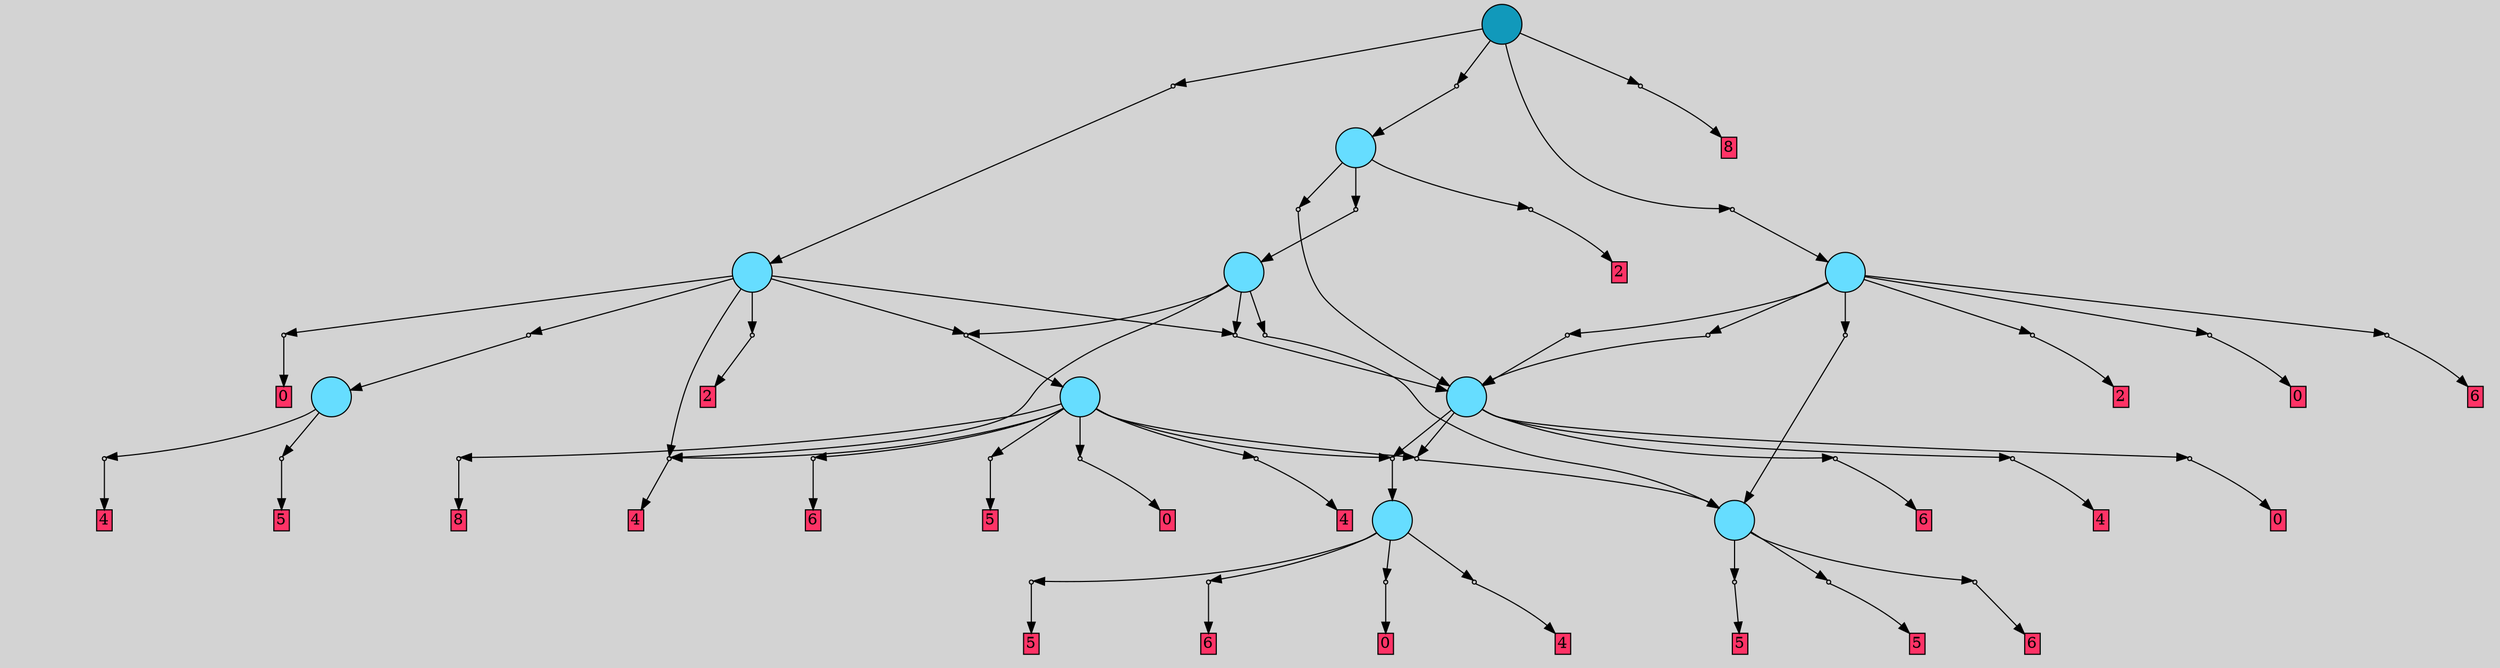 // File exported with GEGELATI v1.3.1
// On the 2024-04-12 16:06:50
// With the File::TPGGraphDotExporter
digraph{
	graph[pad = "0.212, 0.055" bgcolor = lightgray]
	node[shape=circle style = filled label = ""]
		T0 [fillcolor="#66ddff"]
		T1 [fillcolor="#66ddff"]
		T2 [fillcolor="#66ddff"]
		T3 [fillcolor="#66ddff"]
		T4 [fillcolor="#66ddff"]
		T5 [fillcolor="#66ddff"]
		T6 [fillcolor="#66ddff"]
		T7 [fillcolor="#66ddff"]
		T8 [fillcolor="#66ddff"]
		T9 [fillcolor="#1199bb"]
		P0 [fillcolor="#cccccc" shape=point] //
		I0 [shape=box style=invis label=""]
		P0 -> I0[style=invis]
		A0 [fillcolor="#ff3366" shape=box margin=0.03 width=0 height=0 label="4"]
		T0 -> P0 -> A0
		P1 [fillcolor="#cccccc" shape=point] //
		I1 [shape=box style=invis label="0|0&3|1#1|1&#92;n"]
		P1 -> I1[style=invis]
		A1 [fillcolor="#ff3366" shape=box margin=0.03 width=0 height=0 label="5"]
		T0 -> P1 -> A1
		P2 [fillcolor="#cccccc" shape=point] //
		I2 [shape=box style=invis label="0|0&3|1#1|1&#92;n"]
		P2 -> I2[style=invis]
		A2 [fillcolor="#ff3366" shape=box margin=0.03 width=0 height=0 label="5"]
		T1 -> P2 -> A2
		P3 [fillcolor="#cccccc" shape=point] //
		I3 [shape=box style=invis label="0|0&3|2#1|1&#92;n"]
		P3 -> I3[style=invis]
		A3 [fillcolor="#ff3366" shape=box margin=0.03 width=0 height=0 label="5"]
		T1 -> P3 -> A3
		P4 [fillcolor="#cccccc" shape=point] //
		I4 [shape=box style=invis label=""]
		P4 -> I4[style=invis]
		A4 [fillcolor="#ff3366" shape=box margin=0.03 width=0 height=0 label="6"]
		T1 -> P4 -> A4
		P5 [fillcolor="#cccccc" shape=point] //
		I5 [shape=box style=invis label="1|0&3|2#1|2&#92;n"]
		P5 -> I5[style=invis]
		A5 [fillcolor="#ff3366" shape=box margin=0.03 width=0 height=0 label="5"]
		T2 -> P5 -> A5
		P6 [fillcolor="#cccccc" shape=point] //
		I6 [shape=box style=invis label="6|0&3|7#4|0&#92;n"]
		P6 -> I6[style=invis]
		A6 [fillcolor="#ff3366" shape=box margin=0.03 width=0 height=0 label="6"]
		T2 -> P6 -> A6
		P7 [fillcolor="#cccccc" shape=point] //
		I7 [shape=box style=invis label="4|0&1|1#2|2&#92;n"]
		P7 -> I7[style=invis]
		A7 [fillcolor="#ff3366" shape=box margin=0.03 width=0 height=0 label="0"]
		T2 -> P7 -> A7
		P8 [fillcolor="#cccccc" shape=point] //
		I8 [shape=box style=invis label="0|0&1|6#1|1&#92;n"]
		P8 -> I8[style=invis]
		A8 [fillcolor="#ff3366" shape=box margin=0.03 width=0 height=0 label="4"]
		T2 -> P8 -> A8
		P9 [fillcolor="#cccccc" shape=point] //
		I9 [shape=box style=invis label="4|0&1|1#0|2&#92;n"]
		P9 -> I9[style=invis]
		A9 [fillcolor="#ff3366" shape=box margin=0.03 width=0 height=0 label="0"]
		T3 -> P9 -> A9
		P10 [fillcolor="#cccccc" shape=point] //
		I10 [shape=box style=invis label="7|0&3|2#3|4&#92;n"]
		P10 -> I10[style=invis]
		T3 -> P10 -> T2
		P11 [fillcolor="#cccccc" shape=point] //
		I11 [shape=box style=invis label="2|0&2|1#3|0&#92;n"]
		P11 -> I11[style=invis]
		A10 [fillcolor="#ff3366" shape=box margin=0.03 width=0 height=0 label="4"]
		T3 -> P11 -> A10
		P12 [fillcolor="#cccccc" shape=point] //
		I12 [shape=box style=invis label="4|0&2|0#1|3&#92;n"]
		P12 -> I12[style=invis]
		T3 -> P12 -> T1
		P13 [fillcolor="#cccccc" shape=point] //
		I13 [shape=box style=invis label="7|0&3|5#3|5&#92;n"]
		P13 -> I13[style=invis]
		A11 [fillcolor="#ff3366" shape=box margin=0.03 width=0 height=0 label="6"]
		T3 -> P13 -> A11
		P14 [fillcolor="#cccccc" shape=point] //
		I14 [shape=box style=invis label="2|0&1|1#3|0&#92;n"]
		P14 -> I14[style=invis]
		A12 [fillcolor="#ff3366" shape=box margin=0.03 width=0 height=0 label="4"]
		T4 -> P14 -> A12
		P15 [fillcolor="#cccccc" shape=point] //
		I15 [shape=box style=invis label="7|0&3|5#3|5&#92;n"]
		P15 -> I15[style=invis]
		A13 [fillcolor="#ff3366" shape=box margin=0.03 width=0 height=0 label="6"]
		T4 -> P15 -> A13
		T4 -> P12
		T4 -> P10
		P16 [fillcolor="#cccccc" shape=point] //
		I16 [shape=box style=invis label="3|0&1|2#3|1&#92;n"]
		P16 -> I16[style=invis]
		A14 [fillcolor="#ff3366" shape=box margin=0.03 width=0 height=0 label="5"]
		T4 -> P16 -> A14
		P17 [fillcolor="#cccccc" shape=point] //
		I17 [shape=box style=invis label="2|0&1|6#3|4&#92;n"]
		P17 -> I17[style=invis]
		A15 [fillcolor="#ff3366" shape=box margin=0.03 width=0 height=0 label="0"]
		T4 -> P17 -> A15
		P18 [fillcolor="#cccccc" shape=point] //
		I18 [shape=box style=invis label="2|0&2|1#3|0&#92;n"]
		P18 -> I18[style=invis]
		A16 [fillcolor="#ff3366" shape=box margin=0.03 width=0 height=0 label="4"]
		T4 -> P18 -> A16
		P19 [fillcolor="#cccccc" shape=point] //
		I19 [shape=box style=invis label="1|0&3|1#3|0&#92;n"]
		P19 -> I19[style=invis]
		A17 [fillcolor="#ff3366" shape=box margin=0.03 width=0 height=0 label="8"]
		T4 -> P19 -> A17
		T5 -> P14
		P20 [fillcolor="#cccccc" shape=point] //
		I20 [shape=box style=invis label="3|0&3|2#0|2&#92;n"]
		P20 -> I20[style=invis]
		A18 [fillcolor="#ff3366" shape=box margin=0.03 width=0 height=0 label="2"]
		T5 -> P20 -> A18
		P21 [fillcolor="#cccccc" shape=point] //
		I21 [shape=box style=invis label="0|0&2|0#2|2&#92;n"]
		P21 -> I21[style=invis]
		T5 -> P21 -> T0
		P22 [fillcolor="#cccccc" shape=point] //
		I22 [shape=box style=invis label="2|0&1|6#3|4&#92;n"]
		P22 -> I22[style=invis]
		A19 [fillcolor="#ff3366" shape=box margin=0.03 width=0 height=0 label="0"]
		T5 -> P22 -> A19
		P23 [fillcolor="#cccccc" shape=point] //
		I23 [shape=box style=invis label="7|0&0|5#3|5&#92;n"]
		P23 -> I23[style=invis]
		T5 -> P23 -> T3
		P24 [fillcolor="#cccccc" shape=point] //
		I24 [shape=box style=invis label="1|0&2|2#1|2&#92;n"]
		P24 -> I24[style=invis]
		T5 -> P24 -> T4
		T6 -> P14
		T6 -> P23
		P25 [fillcolor="#cccccc" shape=point] //
		I25 [shape=box style=invis label="2|0&4|1#3|4&#92;n"]
		P25 -> I25[style=invis]
		T6 -> P25 -> T1
		T6 -> P24
		P26 [fillcolor="#cccccc" shape=point] //
		I26 [shape=box style=invis label="3|0&3|2#0|2&#92;n"]
		P26 -> I26[style=invis]
		A20 [fillcolor="#ff3366" shape=box margin=0.03 width=0 height=0 label="2"]
		T7 -> P26 -> A20
		P27 [fillcolor="#cccccc" shape=point] //
		I27 [shape=box style=invis label="7|0&4|5#4|3&#92;n"]
		P27 -> I27[style=invis]
		T7 -> P27 -> T6
		P28 [fillcolor="#cccccc" shape=point] //
		I28 [shape=box style=invis label="3|4&1|6#3|6&#92;n6|0&0|4#1|1&#92;n"]
		P28 -> I28[style=invis]
		T7 -> P28 -> T3
		P29 [fillcolor="#cccccc" shape=point] //
		I29 [shape=box style=invis label="2|0&4|1#3|4&#92;n"]
		P29 -> I29[style=invis]
		T8 -> P29 -> T1
		P30 [fillcolor="#cccccc" shape=point] //
		I30 [shape=box style=invis label="3|0&3|2#0|2&#92;n"]
		P30 -> I30[style=invis]
		A21 [fillcolor="#ff3366" shape=box margin=0.03 width=0 height=0 label="2"]
		T8 -> P30 -> A21
		P31 [fillcolor="#cccccc" shape=point] //
		I31 [shape=box style=invis label="4|0&4|3#3|2&#92;n"]
		P31 -> I31[style=invis]
		T8 -> P31 -> T3
		P32 [fillcolor="#cccccc" shape=point] //
		I32 [shape=box style=invis label="2|0&1|6#3|4&#92;n"]
		P32 -> I32[style=invis]
		A22 [fillcolor="#ff3366" shape=box margin=0.03 width=0 height=0 label="0"]
		T8 -> P32 -> A22
		P33 [fillcolor="#cccccc" shape=point] //
		I33 [shape=box style=invis label="0|0&4|0#4|4&#92;n"]
		P33 -> I33[style=invis]
		A23 [fillcolor="#ff3366" shape=box margin=0.03 width=0 height=0 label="6"]
		T8 -> P33 -> A23
		P34 [fillcolor="#cccccc" shape=point] //
		I34 [shape=box style=invis label="2|0&4|3#3|0&#92;n"]
		P34 -> I34[style=invis]
		T8 -> P34 -> T3
		P35 [fillcolor="#cccccc" shape=point] //
		I35 [shape=box style=invis label="3|0&3|7#0|2&#92;n"]
		P35 -> I35[style=invis]
		T9 -> P35 -> T7
		P36 [fillcolor="#cccccc" shape=point] //
		I36 [shape=box style=invis label="3|0&1|1#0|0&#92;n"]
		P36 -> I36[style=invis]
		T9 -> P36 -> T8
		P37 [fillcolor="#cccccc" shape=point] //
		I37 [shape=box style=invis label="2|0&4|3#3|0&#92;n"]
		P37 -> I37[style=invis]
		A24 [fillcolor="#ff3366" shape=box margin=0.03 width=0 height=0 label="8"]
		T9 -> P37 -> A24
		P38 [fillcolor="#cccccc" shape=point] //
		I38 [shape=box style=invis label="7|0&0|4#4|0&#92;n"]
		P38 -> I38[style=invis]
		T9 -> P38 -> T5
		{ rank= same T9 }
}
